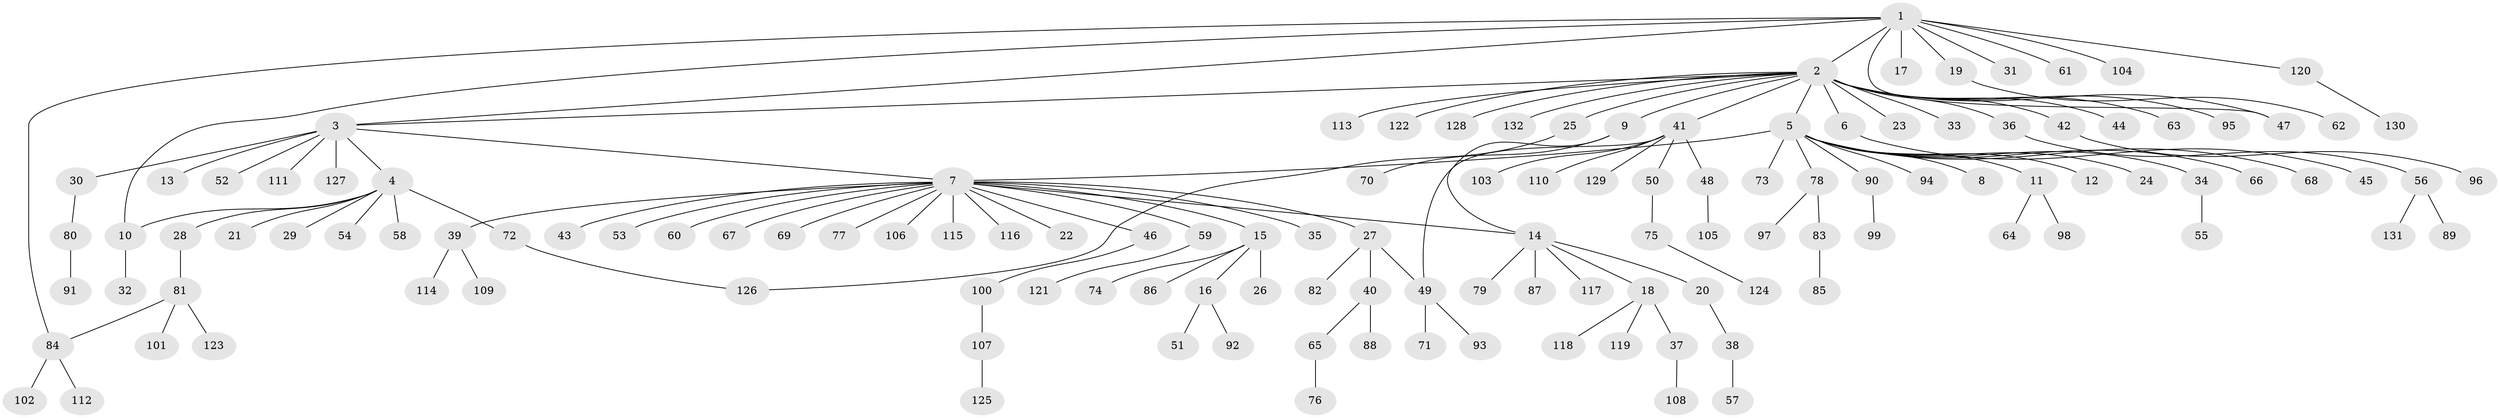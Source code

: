 // coarse degree distribution, {9: 0.038461538461538464, 8: 0.038461538461538464, 13: 0.019230769230769232, 2: 0.09615384615384616, 12: 0.019230769230769232, 1: 0.7307692307692307, 3: 0.057692307692307696}
// Generated by graph-tools (version 1.1) at 2025/18/03/04/25 18:18:07]
// undirected, 132 vertices, 139 edges
graph export_dot {
graph [start="1"]
  node [color=gray90,style=filled];
  1;
  2;
  3;
  4;
  5;
  6;
  7;
  8;
  9;
  10;
  11;
  12;
  13;
  14;
  15;
  16;
  17;
  18;
  19;
  20;
  21;
  22;
  23;
  24;
  25;
  26;
  27;
  28;
  29;
  30;
  31;
  32;
  33;
  34;
  35;
  36;
  37;
  38;
  39;
  40;
  41;
  42;
  43;
  44;
  45;
  46;
  47;
  48;
  49;
  50;
  51;
  52;
  53;
  54;
  55;
  56;
  57;
  58;
  59;
  60;
  61;
  62;
  63;
  64;
  65;
  66;
  67;
  68;
  69;
  70;
  71;
  72;
  73;
  74;
  75;
  76;
  77;
  78;
  79;
  80;
  81;
  82;
  83;
  84;
  85;
  86;
  87;
  88;
  89;
  90;
  91;
  92;
  93;
  94;
  95;
  96;
  97;
  98;
  99;
  100;
  101;
  102;
  103;
  104;
  105;
  106;
  107;
  108;
  109;
  110;
  111;
  112;
  113;
  114;
  115;
  116;
  117;
  118;
  119;
  120;
  121;
  122;
  123;
  124;
  125;
  126;
  127;
  128;
  129;
  130;
  131;
  132;
  1 -- 2;
  1 -- 3;
  1 -- 10;
  1 -- 17;
  1 -- 19;
  1 -- 31;
  1 -- 47;
  1 -- 61;
  1 -- 84;
  1 -- 104;
  1 -- 120;
  2 -- 3;
  2 -- 5;
  2 -- 6;
  2 -- 9;
  2 -- 23;
  2 -- 25;
  2 -- 33;
  2 -- 36;
  2 -- 41;
  2 -- 42;
  2 -- 44;
  2 -- 47;
  2 -- 63;
  2 -- 95;
  2 -- 113;
  2 -- 122;
  2 -- 128;
  2 -- 132;
  3 -- 4;
  3 -- 7;
  3 -- 13;
  3 -- 30;
  3 -- 52;
  3 -- 111;
  3 -- 127;
  4 -- 10;
  4 -- 21;
  4 -- 28;
  4 -- 29;
  4 -- 54;
  4 -- 58;
  4 -- 72;
  5 -- 7;
  5 -- 8;
  5 -- 11;
  5 -- 12;
  5 -- 24;
  5 -- 34;
  5 -- 66;
  5 -- 68;
  5 -- 73;
  5 -- 78;
  5 -- 90;
  5 -- 94;
  6 -- 45;
  7 -- 14;
  7 -- 15;
  7 -- 22;
  7 -- 27;
  7 -- 35;
  7 -- 39;
  7 -- 43;
  7 -- 46;
  7 -- 53;
  7 -- 59;
  7 -- 60;
  7 -- 67;
  7 -- 69;
  7 -- 77;
  7 -- 106;
  7 -- 115;
  7 -- 116;
  9 -- 14;
  9 -- 70;
  10 -- 32;
  11 -- 64;
  11 -- 98;
  14 -- 18;
  14 -- 20;
  14 -- 79;
  14 -- 87;
  14 -- 117;
  15 -- 16;
  15 -- 26;
  15 -- 74;
  15 -- 86;
  16 -- 51;
  16 -- 92;
  18 -- 37;
  18 -- 118;
  18 -- 119;
  19 -- 62;
  20 -- 38;
  25 -- 126;
  27 -- 40;
  27 -- 49;
  27 -- 82;
  28 -- 81;
  30 -- 80;
  34 -- 55;
  36 -- 56;
  37 -- 108;
  38 -- 57;
  39 -- 109;
  39 -- 114;
  40 -- 65;
  40 -- 88;
  41 -- 48;
  41 -- 49;
  41 -- 50;
  41 -- 103;
  41 -- 110;
  41 -- 129;
  42 -- 96;
  46 -- 100;
  48 -- 105;
  49 -- 71;
  49 -- 93;
  50 -- 75;
  56 -- 89;
  56 -- 131;
  59 -- 121;
  65 -- 76;
  72 -- 126;
  75 -- 124;
  78 -- 83;
  78 -- 97;
  80 -- 91;
  81 -- 84;
  81 -- 101;
  81 -- 123;
  83 -- 85;
  84 -- 102;
  84 -- 112;
  90 -- 99;
  100 -- 107;
  107 -- 125;
  120 -- 130;
}
